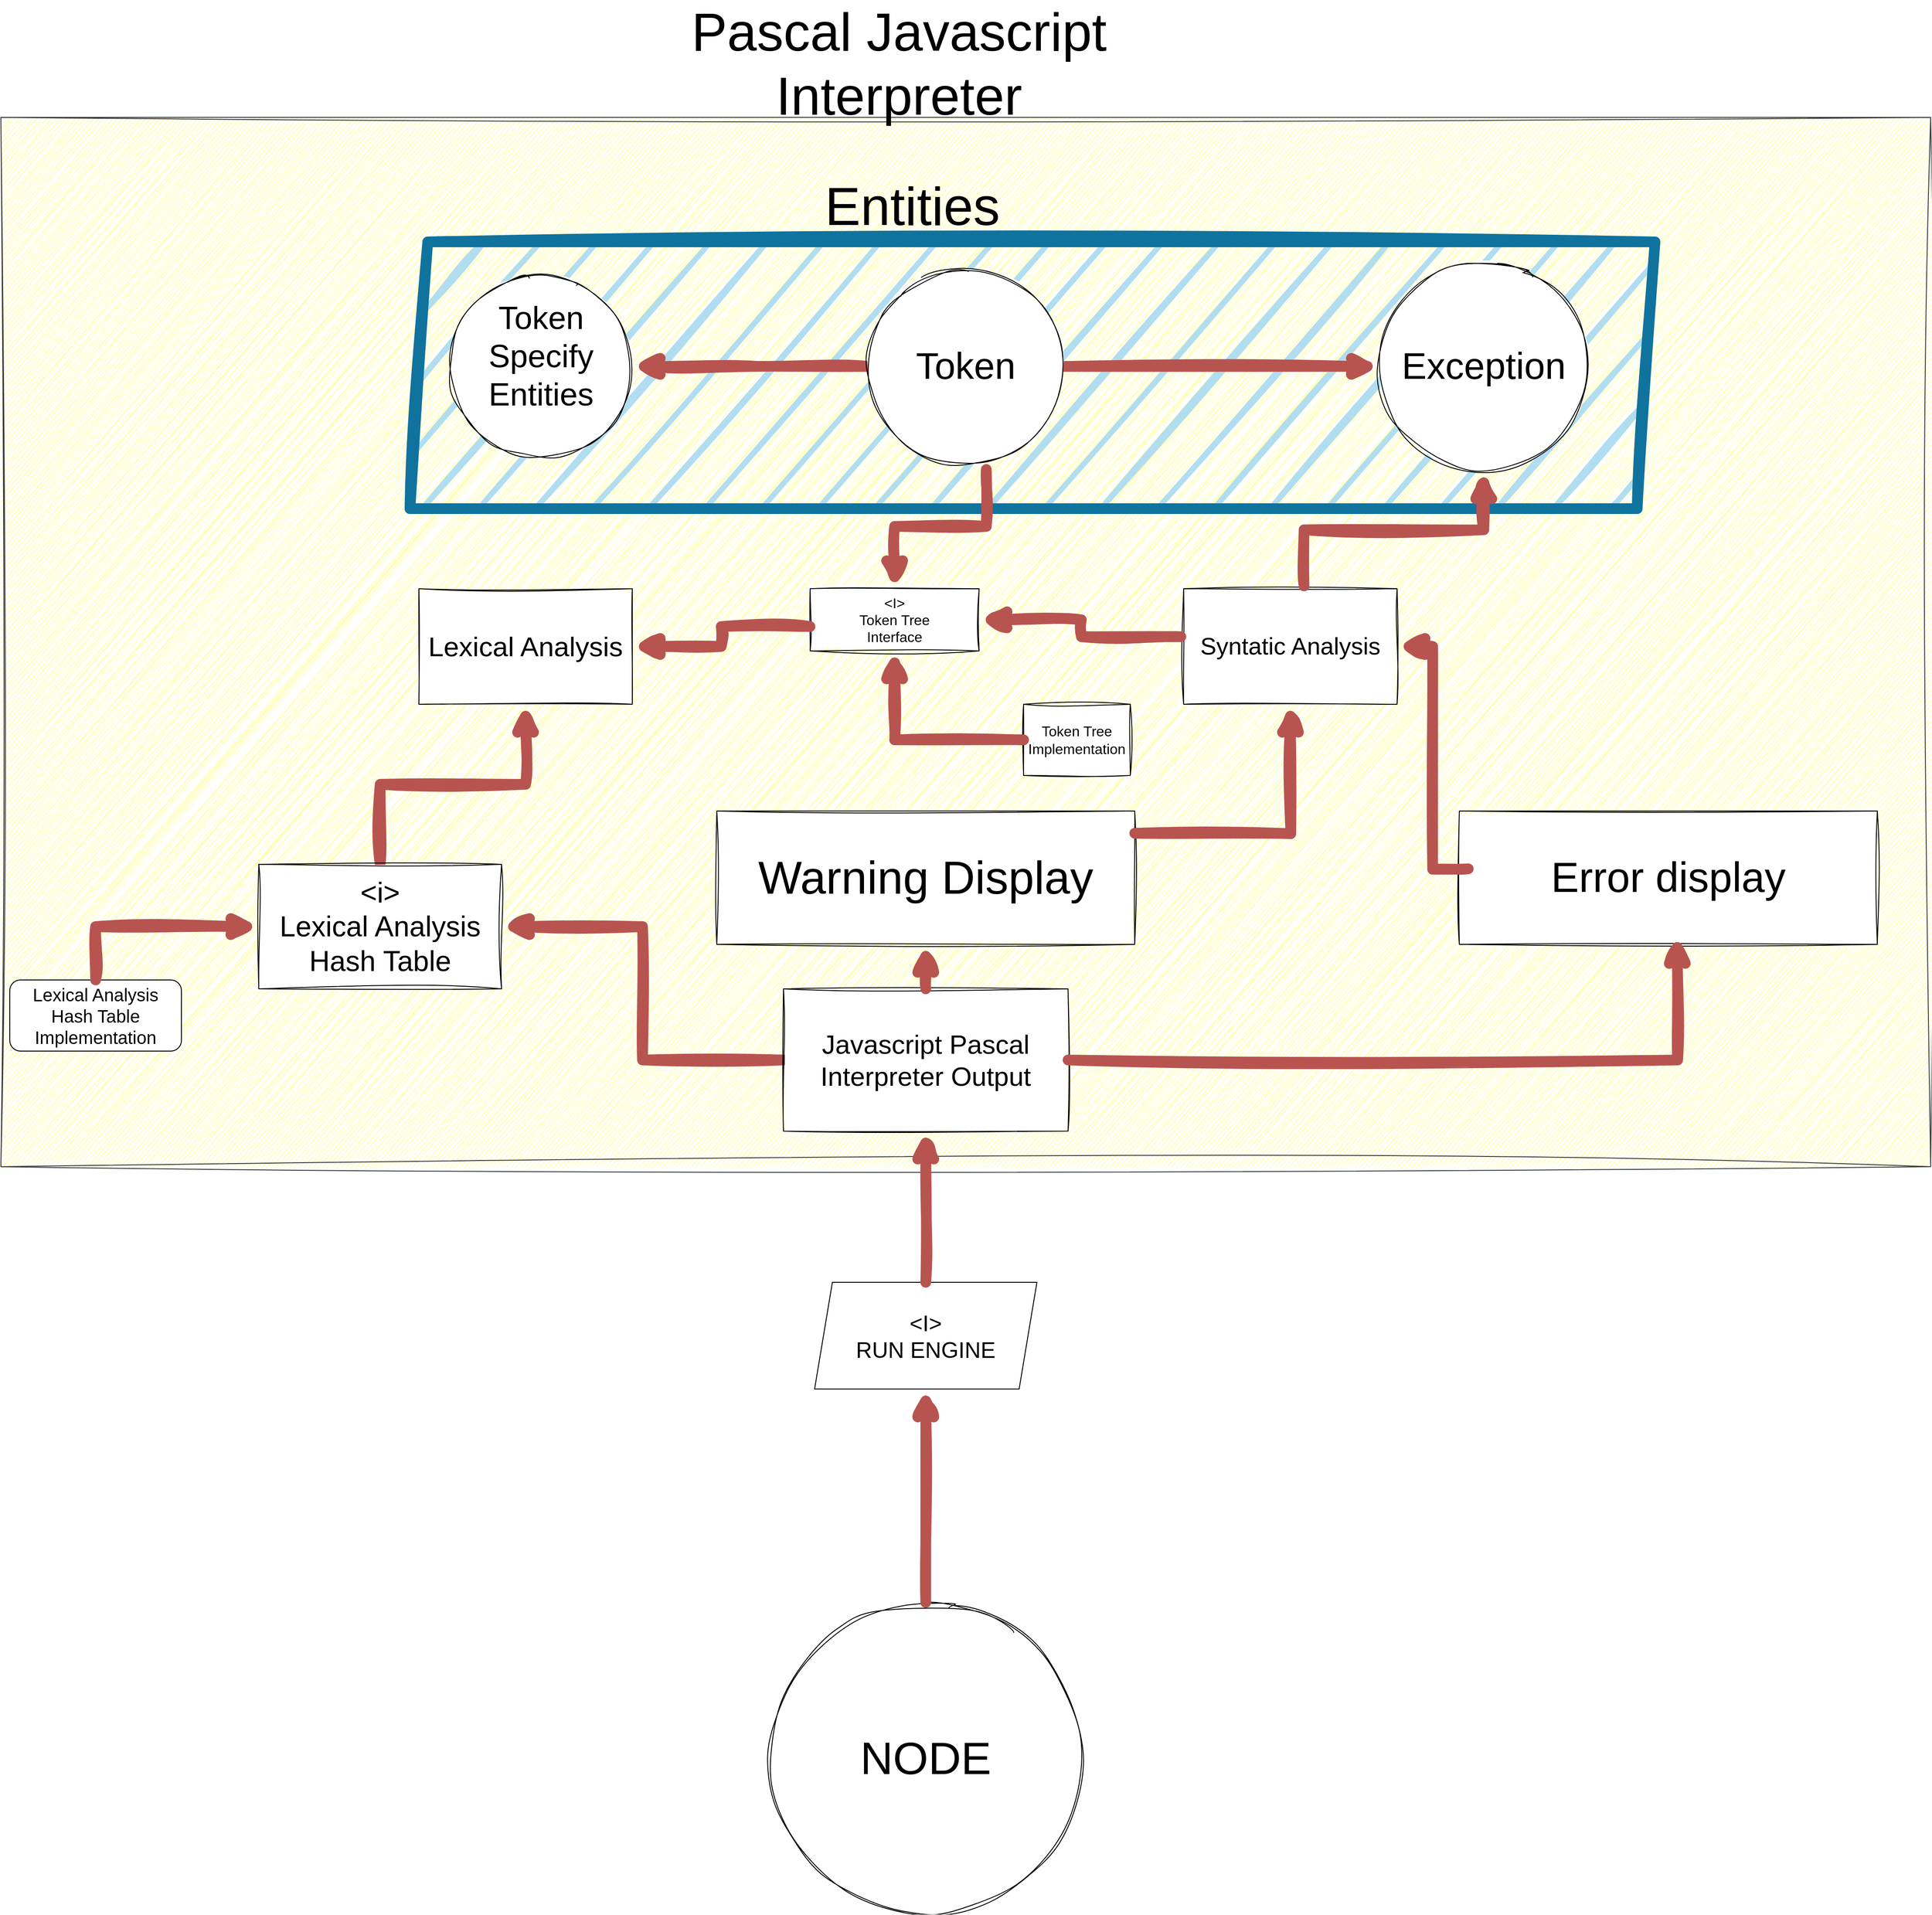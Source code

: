 <mxfile version="21.3.6">
  <diagram name="Página-1" id="AkZxREEf8pHwHUIA_Qvx">
    <mxGraphModel dx="2876" dy="2286" grid="1" gridSize="10" guides="1" tooltips="1" connect="1" arrows="1" fold="1" page="1" pageScale="1" pageWidth="827" pageHeight="1169" math="0" shadow="0">
      <root>
        <mxCell id="0" />
        <mxCell id="1" parent="0" />
        <mxCell id="sxwjnrB2hspwtcYdxN5p-2" value="&lt;div style=&quot;font-size: 51px;&quot;&gt;&lt;font style=&quot;font-size: 51px;&quot;&gt;&lt;br&gt;NODE &lt;br&gt;&lt;/font&gt;&lt;/div&gt;&lt;div style=&quot;font-size: 51px;&quot;&gt;&lt;font style=&quot;font-size: 51px;&quot;&gt;&lt;br&gt;&lt;/font&gt;&lt;/div&gt;" style="ellipse;whiteSpace=wrap;html=1;aspect=fixed;rounded=0;sketch=1;curveFitting=1;jiggle=2;" vertex="1" parent="1">
          <mxGeometry x="345" y="1320" width="350" height="350" as="geometry" />
        </mxCell>
        <mxCell id="sxwjnrB2hspwtcYdxN5p-3" value="" style="rounded=0;whiteSpace=wrap;html=1;fillColor=#ffff88;sketch=1;curveFitting=1;jiggle=2;strokeColor=#36393d;" vertex="1" parent="1">
          <mxGeometry x="-520" y="-350" width="2170" height="1180" as="geometry" />
        </mxCell>
        <mxCell id="sxwjnrB2hspwtcYdxN5p-4" value="&lt;font style=&quot;font-size: 60px;&quot;&gt;Pascal Javascript Interpreter&lt;br&gt;&lt;/font&gt;" style="text;html=1;strokeColor=none;fillColor=none;align=center;verticalAlign=middle;whiteSpace=wrap;rounded=0;sketch=1;curveFitting=1;jiggle=2;" vertex="1" parent="1">
          <mxGeometry x="160" y="-470" width="660" height="120" as="geometry" />
        </mxCell>
        <mxCell id="sxwjnrB2hspwtcYdxN5p-8" value="&lt;font style=&quot;font-size: 31px;&quot;&gt;Lexical Analysis&lt;/font&gt;" style="rounded=0;whiteSpace=wrap;html=1;sketch=1;curveFitting=1;jiggle=2;" vertex="1" parent="1">
          <mxGeometry x="-50" y="180" width="240" height="130" as="geometry" />
        </mxCell>
        <mxCell id="sxwjnrB2hspwtcYdxN5p-9" value="&lt;font style=&quot;font-size: 27px;&quot;&gt;Syntatic Analysis&lt;/font&gt;" style="rounded=0;whiteSpace=wrap;html=1;sketch=1;curveFitting=1;jiggle=2;" vertex="1" parent="1">
          <mxGeometry x="810" y="180" width="240" height="130" as="geometry" />
        </mxCell>
        <mxCell id="sxwjnrB2hspwtcYdxN5p-11" value="&lt;font style=&quot;font-size: 16px;&quot;&gt;&amp;lt;I&amp;gt;&lt;br&gt;Token Tree&lt;br&gt;Interface&lt;br&gt;&lt;/font&gt;" style="rounded=0;whiteSpace=wrap;html=1;sketch=1;curveFitting=1;jiggle=2;" vertex="1" parent="1">
          <mxGeometry x="390" y="180" width="190" height="70" as="geometry" />
        </mxCell>
        <mxCell id="sxwjnrB2hspwtcYdxN5p-41" style="edgeStyle=orthogonalEdgeStyle;rounded=0;orthogonalLoop=1;jettySize=auto;html=1;entryX=1;entryY=0.5;entryDx=0;entryDy=0;sketch=1;curveFitting=1;jiggle=2;strokeWidth=12;fillColor=#f8cecc;strokeColor=#b85450;" edge="1" parent="1" source="sxwjnrB2hspwtcYdxN5p-17" target="sxwjnrB2hspwtcYdxN5p-35">
          <mxGeometry relative="1" as="geometry" />
        </mxCell>
        <mxCell id="sxwjnrB2hspwtcYdxN5p-17" value="&lt;div&gt;&lt;font style=&quot;font-size: 30px;&quot;&gt;Javascript Pascal Interpreter Output&lt;/font&gt;&lt;/div&gt;" style="rounded=0;whiteSpace=wrap;html=1;sketch=1;curveFitting=1;jiggle=2;" vertex="1" parent="1">
          <mxGeometry x="360" y="630" width="320" height="160" as="geometry" />
        </mxCell>
        <mxCell id="sxwjnrB2hspwtcYdxN5p-26" value="" style="shape=parallelogram;perimeter=parallelogramPerimeter;whiteSpace=wrap;html=1;fixedSize=1;fillColor=#b1ddf0;rounded=0;sketch=1;curveFitting=1;jiggle=2;strokeColor=#10739e;strokeWidth=12;" vertex="1" parent="1">
          <mxGeometry x="-60" y="-210" width="1400" height="300" as="geometry" />
        </mxCell>
        <mxCell id="sxwjnrB2hspwtcYdxN5p-27" value="&lt;font style=&quot;font-size: 60px;&quot;&gt;Entities&lt;/font&gt;" style="text;html=1;strokeColor=none;fillColor=none;align=center;verticalAlign=middle;whiteSpace=wrap;rounded=0;sketch=1;curveFitting=1;jiggle=2;" vertex="1" parent="1">
          <mxGeometry x="220" y="-300" width="570" height="100" as="geometry" />
        </mxCell>
        <mxCell id="sxwjnrB2hspwtcYdxN5p-32" style="edgeStyle=orthogonalEdgeStyle;rounded=0;orthogonalLoop=1;jettySize=auto;html=1;sketch=1;curveFitting=1;jiggle=2;strokeWidth=12;fillColor=#f8cecc;strokeColor=#b85450;" edge="1" parent="1" source="sxwjnrB2hspwtcYdxN5p-29" target="sxwjnrB2hspwtcYdxN5p-31">
          <mxGeometry relative="1" as="geometry">
            <Array as="points">
              <mxPoint x="330" y="-70" />
              <mxPoint x="330" y="-70" />
            </Array>
          </mxGeometry>
        </mxCell>
        <mxCell id="sxwjnrB2hspwtcYdxN5p-34" style="edgeStyle=orthogonalEdgeStyle;rounded=0;orthogonalLoop=1;jettySize=auto;html=1;sketch=1;curveFitting=1;jiggle=2;strokeWidth=12;fillColor=#f8cecc;strokeColor=#b85450;" edge="1" parent="1" source="sxwjnrB2hspwtcYdxN5p-29" target="sxwjnrB2hspwtcYdxN5p-30">
          <mxGeometry relative="1" as="geometry" />
        </mxCell>
        <mxCell id="sxwjnrB2hspwtcYdxN5p-29" value="&lt;font style=&quot;font-size: 42px;&quot;&gt;Token&lt;/font&gt;" style="ellipse;whiteSpace=wrap;html=1;aspect=fixed;rounded=0;sketch=1;curveFitting=1;jiggle=2;" vertex="1" parent="1">
          <mxGeometry x="455" y="-180" width="220" height="220" as="geometry" />
        </mxCell>
        <mxCell id="sxwjnrB2hspwtcYdxN5p-30" value="&lt;font style=&quot;font-size: 42px;&quot;&gt;Exception&lt;/font&gt;" style="ellipse;whiteSpace=wrap;html=1;aspect=fixed;rounded=0;sketch=1;curveFitting=1;jiggle=2;" vertex="1" parent="1">
          <mxGeometry x="1030" y="-187.5" width="235" height="235" as="geometry" />
        </mxCell>
        <mxCell id="sxwjnrB2hspwtcYdxN5p-31" value="&lt;div style=&quot;font-size: 36px;&quot;&gt;&lt;font style=&quot;font-size: 36px;&quot;&gt;Token Specify&lt;br&gt; Entities&lt;/font&gt;&lt;/div&gt;&lt;div style=&quot;font-size: 20px;&quot;&gt;&lt;font style=&quot;font-size: 20px;&quot;&gt;&lt;br&gt;&lt;/font&gt;&lt;/div&gt;" style="ellipse;whiteSpace=wrap;html=1;aspect=fixed;rounded=0;sketch=1;curveFitting=1;jiggle=2;" vertex="1" parent="1">
          <mxGeometry x="-15" y="-172.5" width="205" height="205" as="geometry" />
        </mxCell>
        <mxCell id="sxwjnrB2hspwtcYdxN5p-48" style="edgeStyle=orthogonalEdgeStyle;rounded=0;orthogonalLoop=1;jettySize=auto;html=1;sketch=1;curveFitting=1;jiggle=2;strokeWidth=12;fillColor=#f8cecc;strokeColor=#b85450;" edge="1" parent="1" source="sxwjnrB2hspwtcYdxN5p-35" target="sxwjnrB2hspwtcYdxN5p-8">
          <mxGeometry relative="1" as="geometry" />
        </mxCell>
        <mxCell id="sxwjnrB2hspwtcYdxN5p-35" value="&lt;div style=&quot;font-size: 32px;&quot;&gt;&lt;font style=&quot;font-size: 32px;&quot;&gt;&amp;lt;i&amp;gt;&lt;br&gt;&lt;/font&gt;&lt;/div&gt;&lt;div style=&quot;font-size: 32px;&quot;&gt;&lt;font style=&quot;font-size: 32px;&quot;&gt;Lexical Analysis Hash Table&lt;/font&gt;&lt;/div&gt;" style="rounded=0;whiteSpace=wrap;html=1;sketch=1;curveFitting=1;jiggle=2;" vertex="1" parent="1">
          <mxGeometry x="-230" y="490" width="273" height="140" as="geometry" />
        </mxCell>
        <mxCell id="sxwjnrB2hspwtcYdxN5p-37" value="&lt;font style=&quot;font-size: 47px;&quot;&gt;Error display&lt;/font&gt;" style="rounded=0;whiteSpace=wrap;html=1;sketch=1;curveFitting=1;jiggle=2;fillColor=default;" vertex="1" parent="1">
          <mxGeometry x="1120" y="430" width="470" height="150" as="geometry" />
        </mxCell>
        <mxCell id="sxwjnrB2hspwtcYdxN5p-38" value="&lt;font style=&quot;font-size: 52px;&quot;&gt;Warning Display&lt;br&gt;&lt;/font&gt;" style="rounded=0;whiteSpace=wrap;html=1;sketch=1;curveFitting=1;jiggle=2;" vertex="1" parent="1">
          <mxGeometry x="285" y="430" width="470" height="150" as="geometry" />
        </mxCell>
        <mxCell id="sxwjnrB2hspwtcYdxN5p-72" style="edgeStyle=orthogonalEdgeStyle;rounded=0;orthogonalLoop=1;jettySize=auto;html=1;sketch=1;curveFitting=1;jiggle=2;fillColor=#f8cecc;strokeColor=#b85450;strokeWidth=12;exitX=1;exitY=0.5;exitDx=0;exitDy=0;" edge="1" parent="1" source="sxwjnrB2hspwtcYdxN5p-17">
          <mxGeometry relative="1" as="geometry">
            <mxPoint x="680" y="660" as="sourcePoint" />
            <mxPoint x="1365" y="570" as="targetPoint" />
          </mxGeometry>
        </mxCell>
        <mxCell id="sxwjnrB2hspwtcYdxN5p-73" style="edgeStyle=orthogonalEdgeStyle;rounded=0;orthogonalLoop=1;jettySize=auto;html=1;sketch=1;curveFitting=1;jiggle=2;fillColor=#f8cecc;strokeColor=#b85450;strokeWidth=12;entryX=1;entryY=0.5;entryDx=0;entryDy=0;" edge="1" parent="1" target="sxwjnrB2hspwtcYdxN5p-9">
          <mxGeometry relative="1" as="geometry">
            <mxPoint x="1130" y="495" as="sourcePoint" />
            <mxPoint x="1040" y="245" as="targetPoint" />
          </mxGeometry>
        </mxCell>
        <mxCell id="sxwjnrB2hspwtcYdxN5p-74" style="edgeStyle=orthogonalEdgeStyle;rounded=0;orthogonalLoop=1;jettySize=auto;html=1;sketch=1;curveFitting=1;jiggle=2;strokeWidth=12;fillColor=#f8cecc;strokeColor=#b85450;" edge="1" parent="1">
          <mxGeometry relative="1" as="geometry">
            <mxPoint x="755" y="455" as="sourcePoint" />
            <mxPoint x="930" y="310" as="targetPoint" />
          </mxGeometry>
        </mxCell>
        <mxCell id="sxwjnrB2hspwtcYdxN5p-75" style="edgeStyle=orthogonalEdgeStyle;rounded=0;orthogonalLoop=1;jettySize=auto;html=1;sketch=1;curveFitting=1;jiggle=2;strokeWidth=12;fillColor=#f8cecc;strokeColor=#b85450;exitX=-0.013;exitY=0.415;exitDx=0;exitDy=0;exitPerimeter=0;" edge="1" parent="1" source="sxwjnrB2hspwtcYdxN5p-9" target="sxwjnrB2hspwtcYdxN5p-11">
          <mxGeometry relative="1" as="geometry">
            <mxPoint x="810" y="245" as="sourcePoint" />
            <mxPoint x="605" y="245" as="targetPoint" />
          </mxGeometry>
        </mxCell>
        <mxCell id="sxwjnrB2hspwtcYdxN5p-76" style="edgeStyle=orthogonalEdgeStyle;rounded=0;orthogonalLoop=1;jettySize=auto;html=1;sketch=1;curveFitting=1;jiggle=2;strokeWidth=12;fillColor=#f8cecc;strokeColor=#b85450;entryX=0.5;entryY=1;entryDx=0;entryDy=0;exitX=0.564;exitY=-0.024;exitDx=0;exitDy=0;exitPerimeter=0;" edge="1" parent="1" source="sxwjnrB2hspwtcYdxN5p-9" target="sxwjnrB2hspwtcYdxN5p-30">
          <mxGeometry relative="1" as="geometry">
            <mxPoint x="940" y="190" as="sourcePoint" />
            <mxPoint x="812" y="50" as="targetPoint" />
          </mxGeometry>
        </mxCell>
        <mxCell id="sxwjnrB2hspwtcYdxN5p-79" style="edgeStyle=orthogonalEdgeStyle;rounded=0;orthogonalLoop=1;jettySize=auto;html=1;sketch=1;curveFitting=1;jiggle=2;fillColor=#f8cecc;strokeColor=#b85450;strokeWidth=12;exitX=0.5;exitY=0;exitDx=0;exitDy=0;entryX=0.5;entryY=1;entryDx=0;entryDy=0;" edge="1" parent="1" source="sxwjnrB2hspwtcYdxN5p-17" target="sxwjnrB2hspwtcYdxN5p-38">
          <mxGeometry relative="1" as="geometry">
            <mxPoint x="690" y="670" as="sourcePoint" />
            <mxPoint x="1375" y="580" as="targetPoint" />
          </mxGeometry>
        </mxCell>
        <mxCell id="sxwjnrB2hspwtcYdxN5p-81" style="edgeStyle=orthogonalEdgeStyle;rounded=0;orthogonalLoop=1;jettySize=auto;html=1;sketch=1;curveFitting=1;jiggle=2;strokeWidth=12;fillColor=#f8cecc;strokeColor=#b85450;exitX=-0.001;exitY=0.608;exitDx=0;exitDy=0;exitPerimeter=0;" edge="1" parent="1" source="sxwjnrB2hspwtcYdxN5p-11" target="sxwjnrB2hspwtcYdxN5p-8">
          <mxGeometry relative="1" as="geometry">
            <mxPoint x="820" y="255" as="sourcePoint" />
            <mxPoint x="591" y="255" as="targetPoint" />
          </mxGeometry>
        </mxCell>
        <mxCell id="sxwjnrB2hspwtcYdxN5p-82" value="&lt;font style=&quot;font-size: 25px;&quot;&gt;&amp;lt;I&amp;gt;&lt;br&gt;RUN ENGINE&lt;/font&gt;" style="shape=parallelogram;perimeter=parallelogramPerimeter;whiteSpace=wrap;html=1;fixedSize=1;" vertex="1" parent="1">
          <mxGeometry x="395" y="960" width="250" height="120" as="geometry" />
        </mxCell>
        <mxCell id="sxwjnrB2hspwtcYdxN5p-87" style="edgeStyle=orthogonalEdgeStyle;rounded=0;orthogonalLoop=1;jettySize=auto;html=1;sketch=1;curveFitting=1;jiggle=2;strokeWidth=12;fillColor=#f8cecc;strokeColor=#b85450;entryX=0.5;entryY=1;entryDx=0;entryDy=0;" edge="1" parent="1" source="sxwjnrB2hspwtcYdxN5p-2" target="sxwjnrB2hspwtcYdxN5p-82">
          <mxGeometry relative="1" as="geometry">
            <mxPoint x="530" y="800" as="sourcePoint" />
            <mxPoint x="530" y="970" as="targetPoint" />
          </mxGeometry>
        </mxCell>
        <mxCell id="sxwjnrB2hspwtcYdxN5p-90" style="edgeStyle=orthogonalEdgeStyle;rounded=0;orthogonalLoop=1;jettySize=auto;html=1;sketch=1;curveFitting=1;jiggle=2;strokeWidth=12;fillColor=#f8cecc;strokeColor=#b85450;exitX=0.605;exitY=1.027;exitDx=0;exitDy=0;exitPerimeter=0;" edge="1" parent="1" source="sxwjnrB2hspwtcYdxN5p-29" target="sxwjnrB2hspwtcYdxN5p-11">
          <mxGeometry relative="1" as="geometry">
            <mxPoint x="817" y="244" as="sourcePoint" />
            <mxPoint x="601" y="245" as="targetPoint" />
          </mxGeometry>
        </mxCell>
        <mxCell id="sxwjnrB2hspwtcYdxN5p-91" style="edgeStyle=orthogonalEdgeStyle;rounded=0;orthogonalLoop=1;jettySize=auto;html=1;sketch=1;curveFitting=1;jiggle=2;fillColor=#f8cecc;strokeColor=#b85450;strokeWidth=12;exitX=0.5;exitY=0;exitDx=0;exitDy=0;entryX=0.5;entryY=1;entryDx=0;entryDy=0;" edge="1" parent="1" source="sxwjnrB2hspwtcYdxN5p-82" target="sxwjnrB2hspwtcYdxN5p-17">
          <mxGeometry relative="1" as="geometry">
            <mxPoint x="690" y="720" as="sourcePoint" />
            <mxPoint x="1375" y="580" as="targetPoint" />
            <Array as="points" />
          </mxGeometry>
        </mxCell>
        <mxCell id="sxwjnrB2hspwtcYdxN5p-92" value="&lt;font style=&quot;font-size: 16px;&quot;&gt;Token Tree&lt;br&gt;Implementation&lt;br&gt;&lt;/font&gt;" style="rounded=0;whiteSpace=wrap;html=1;sketch=1;curveFitting=1;jiggle=2;" vertex="1" parent="1">
          <mxGeometry x="630" y="310" width="120" height="80" as="geometry" />
        </mxCell>
        <mxCell id="sxwjnrB2hspwtcYdxN5p-94" style="edgeStyle=orthogonalEdgeStyle;rounded=0;orthogonalLoop=1;jettySize=auto;html=1;sketch=1;curveFitting=1;jiggle=2;strokeWidth=12;fillColor=#f8cecc;strokeColor=#b85450;" edge="1" parent="1" source="sxwjnrB2hspwtcYdxN5p-92" target="sxwjnrB2hspwtcYdxN5p-11">
          <mxGeometry relative="1" as="geometry">
            <mxPoint x="817" y="244" as="sourcePoint" />
            <mxPoint x="590" y="225" as="targetPoint" />
          </mxGeometry>
        </mxCell>
        <mxCell id="sxwjnrB2hspwtcYdxN5p-95" value="&lt;font style=&quot;font-size: 20px;&quot;&gt;Lexical Analysis Hash Table Implementation&lt;/font&gt;" style="rounded=1;whiteSpace=wrap;html=1;" vertex="1" parent="1">
          <mxGeometry x="-510" y="620" width="193" height="80" as="geometry" />
        </mxCell>
        <mxCell id="sxwjnrB2hspwtcYdxN5p-98" style="edgeStyle=orthogonalEdgeStyle;rounded=0;orthogonalLoop=1;jettySize=auto;html=1;sketch=1;curveFitting=1;jiggle=2;strokeWidth=12;fillColor=#f8cecc;strokeColor=#b85450;exitX=0.5;exitY=0;exitDx=0;exitDy=0;" edge="1" parent="1" source="sxwjnrB2hspwtcYdxN5p-95" target="sxwjnrB2hspwtcYdxN5p-35">
          <mxGeometry relative="1" as="geometry">
            <mxPoint x="-84" y="500" as="sourcePoint" />
            <mxPoint x="80" y="320" as="targetPoint" />
          </mxGeometry>
        </mxCell>
      </root>
    </mxGraphModel>
  </diagram>
</mxfile>
